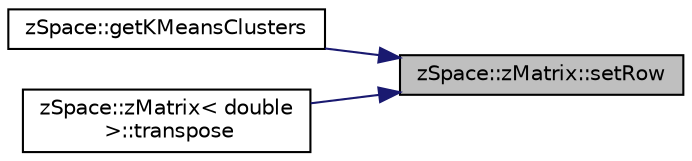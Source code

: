 digraph "zSpace::zMatrix::setRow"
{
 // LATEX_PDF_SIZE
  edge [fontname="Helvetica",fontsize="10",labelfontname="Helvetica",labelfontsize="10"];
  node [fontname="Helvetica",fontsize="10",shape=record];
  rankdir="RL";
  Node169 [label="zSpace::zMatrix::setRow",height=0.2,width=0.4,color="black", fillcolor="grey75", style="filled", fontcolor="black",tooltip="This method sets the row values at the input row index with the input value."];
  Node169 -> Node170 [dir="back",color="midnightblue",fontsize="10",style="solid",fontname="Helvetica"];
  Node170 [label="zSpace::getKMeansClusters",height=0.2,width=0.4,color="black", fillcolor="white", style="filled",URL="$group___k-_means.html#gad1435e015c88a6c920f54d0a7872df7a",tooltip="This method computes classify the input data into input number of clusters using the K-Means Algorith..."];
  Node169 -> Node171 [dir="back",color="midnightblue",fontsize="10",style="solid",fontname="Helvetica"];
  Node171 [label="zSpace::zMatrix\< double\l \>::transpose",height=0.2,width=0.4,color="black", fillcolor="white", style="filled",URL="$classz_space_1_1z_matrix.html#a364dca7a222638c9fbec32c9c82a9426",tooltip="This method returns the transpose of the input matrix."];
}
